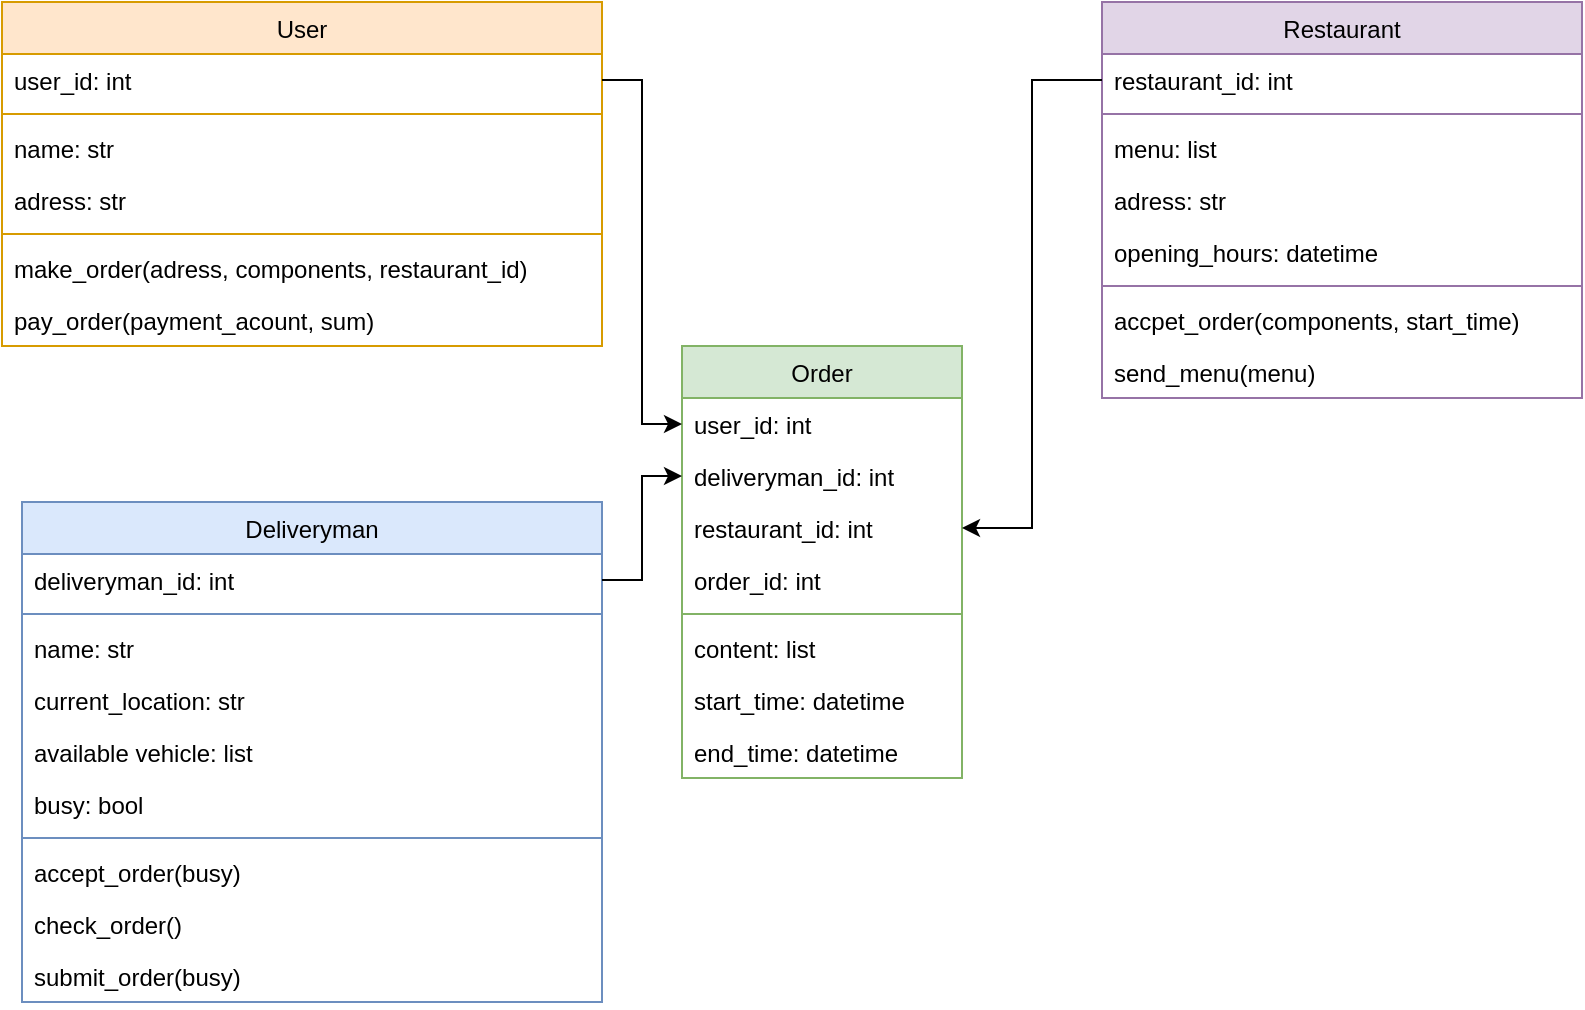 <mxfile version="20.5.1" type="device"><diagram id="D9Y7FbURIGR5STYpZV0J" name="Страница 1"><mxGraphModel dx="1120" dy="696" grid="1" gridSize="10" guides="1" tooltips="1" connect="1" arrows="1" fold="1" page="1" pageScale="1" pageWidth="827" pageHeight="1169" math="0" shadow="0"><root><mxCell id="0"/><mxCell id="1" parent="0"/><mxCell id="XzhJwsyab81Y6vtFlgfT-13" value="User" style="swimlane;fontStyle=0;childLayout=stackLayout;horizontal=1;startSize=26;fillColor=#ffe6cc;horizontalStack=0;resizeParent=1;resizeParentMax=0;resizeLast=0;collapsible=1;marginBottom=0;strokeColor=#d79b00;" vertex="1" parent="1"><mxGeometry x="20" y="78" width="300" height="172" as="geometry"/></mxCell><mxCell id="XzhJwsyab81Y6vtFlgfT-14" value="user_id: int" style="text;strokeColor=none;fillColor=none;align=left;verticalAlign=top;spacingLeft=4;spacingRight=4;overflow=hidden;rotatable=0;points=[[0,0.5],[1,0.5]];portConstraint=eastwest;" vertex="1" parent="XzhJwsyab81Y6vtFlgfT-13"><mxGeometry y="26" width="300" height="26" as="geometry"/></mxCell><mxCell id="XzhJwsyab81Y6vtFlgfT-67" value="" style="line;strokeWidth=1;fillColor=none;align=left;verticalAlign=middle;spacingTop=-1;spacingLeft=3;spacingRight=3;rotatable=0;labelPosition=right;points=[];portConstraint=eastwest;strokeColor=inherit;" vertex="1" parent="XzhJwsyab81Y6vtFlgfT-13"><mxGeometry y="52" width="300" height="8" as="geometry"/></mxCell><mxCell id="XzhJwsyab81Y6vtFlgfT-15" value="name: str" style="text;strokeColor=none;fillColor=none;align=left;verticalAlign=top;spacingLeft=4;spacingRight=4;overflow=hidden;rotatable=0;points=[[0,0.5],[1,0.5]];portConstraint=eastwest;" vertex="1" parent="XzhJwsyab81Y6vtFlgfT-13"><mxGeometry y="60" width="300" height="26" as="geometry"/></mxCell><mxCell id="XzhJwsyab81Y6vtFlgfT-16" value="adress: str" style="text;strokeColor=none;fillColor=none;align=left;verticalAlign=top;spacingLeft=4;spacingRight=4;overflow=hidden;rotatable=0;points=[[0,0.5],[1,0.5]];portConstraint=eastwest;" vertex="1" parent="XzhJwsyab81Y6vtFlgfT-13"><mxGeometry y="86" width="300" height="26" as="geometry"/></mxCell><mxCell id="XzhJwsyab81Y6vtFlgfT-71" value="" style="line;strokeWidth=1;fillColor=none;align=left;verticalAlign=middle;spacingTop=-1;spacingLeft=3;spacingRight=3;rotatable=0;labelPosition=right;points=[];portConstraint=eastwest;strokeColor=inherit;" vertex="1" parent="XzhJwsyab81Y6vtFlgfT-13"><mxGeometry y="112" width="300" height="8" as="geometry"/></mxCell><mxCell id="XzhJwsyab81Y6vtFlgfT-72" value="make_order(adress, components, restaurant_id)" style="text;strokeColor=none;fillColor=none;align=left;verticalAlign=top;spacingLeft=4;spacingRight=4;overflow=hidden;rotatable=0;points=[[0,0.5],[1,0.5]];portConstraint=eastwest;" vertex="1" parent="XzhJwsyab81Y6vtFlgfT-13"><mxGeometry y="120" width="300" height="26" as="geometry"/></mxCell><mxCell id="XzhJwsyab81Y6vtFlgfT-73" value="pay_order(payment_acount, sum)" style="text;strokeColor=none;fillColor=none;align=left;verticalAlign=top;spacingLeft=4;spacingRight=4;overflow=hidden;rotatable=0;points=[[0,0.5],[1,0.5]];portConstraint=eastwest;" vertex="1" parent="XzhJwsyab81Y6vtFlgfT-13"><mxGeometry y="146" width="300" height="26" as="geometry"/></mxCell><mxCell id="XzhJwsyab81Y6vtFlgfT-19" value="Deliveryman" style="swimlane;fontStyle=0;childLayout=stackLayout;horizontal=1;startSize=26;fillColor=#dae8fc;horizontalStack=0;resizeParent=1;resizeParentMax=0;resizeLast=0;collapsible=1;marginBottom=0;strokeColor=#6c8ebf;" vertex="1" parent="1"><mxGeometry x="30" y="328" width="290" height="250" as="geometry"/></mxCell><mxCell id="XzhJwsyab81Y6vtFlgfT-20" value="deliveryman_id: int" style="text;strokeColor=none;fillColor=none;align=left;verticalAlign=top;spacingLeft=4;spacingRight=4;overflow=hidden;rotatable=0;points=[[0,0.5],[1,0.5]];portConstraint=eastwest;" vertex="1" parent="XzhJwsyab81Y6vtFlgfT-19"><mxGeometry y="26" width="290" height="26" as="geometry"/></mxCell><mxCell id="XzhJwsyab81Y6vtFlgfT-70" value="" style="line;strokeWidth=1;fillColor=none;align=left;verticalAlign=middle;spacingTop=-1;spacingLeft=3;spacingRight=3;rotatable=0;labelPosition=right;points=[];portConstraint=eastwest;strokeColor=inherit;" vertex="1" parent="XzhJwsyab81Y6vtFlgfT-19"><mxGeometry y="52" width="290" height="8" as="geometry"/></mxCell><mxCell id="XzhJwsyab81Y6vtFlgfT-21" value="name: str" style="text;strokeColor=none;fillColor=none;align=left;verticalAlign=top;spacingLeft=4;spacingRight=4;overflow=hidden;rotatable=0;points=[[0,0.5],[1,0.5]];portConstraint=eastwest;" vertex="1" parent="XzhJwsyab81Y6vtFlgfT-19"><mxGeometry y="60" width="290" height="26" as="geometry"/></mxCell><mxCell id="XzhJwsyab81Y6vtFlgfT-36" value="current_location: str" style="text;strokeColor=none;fillColor=none;align=left;verticalAlign=top;spacingLeft=4;spacingRight=4;overflow=hidden;rotatable=0;points=[[0,0.5],[1,0.5]];portConstraint=eastwest;" vertex="1" parent="XzhJwsyab81Y6vtFlgfT-19"><mxGeometry y="86" width="290" height="26" as="geometry"/></mxCell><mxCell id="XzhJwsyab81Y6vtFlgfT-37" value="available vehicle: list" style="text;strokeColor=none;fillColor=none;align=left;verticalAlign=top;spacingLeft=4;spacingRight=4;overflow=hidden;rotatable=0;points=[[0,0.5],[1,0.5]];portConstraint=eastwest;" vertex="1" parent="XzhJwsyab81Y6vtFlgfT-19"><mxGeometry y="112" width="290" height="26" as="geometry"/></mxCell><mxCell id="XzhJwsyab81Y6vtFlgfT-77" value="busy: bool" style="text;strokeColor=none;fillColor=none;align=left;verticalAlign=top;spacingLeft=4;spacingRight=4;overflow=hidden;rotatable=0;points=[[0,0.5],[1,0.5]];portConstraint=eastwest;" vertex="1" parent="XzhJwsyab81Y6vtFlgfT-19"><mxGeometry y="138" width="290" height="26" as="geometry"/></mxCell><mxCell id="XzhJwsyab81Y6vtFlgfT-79" value="" style="line;strokeWidth=1;fillColor=none;align=left;verticalAlign=middle;spacingTop=-1;spacingLeft=3;spacingRight=3;rotatable=0;labelPosition=right;points=[];portConstraint=eastwest;strokeColor=inherit;" vertex="1" parent="XzhJwsyab81Y6vtFlgfT-19"><mxGeometry y="164" width="290" height="8" as="geometry"/></mxCell><mxCell id="XzhJwsyab81Y6vtFlgfT-80" value="accept_order(busy)" style="text;strokeColor=none;fillColor=none;align=left;verticalAlign=top;spacingLeft=4;spacingRight=4;overflow=hidden;rotatable=0;points=[[0,0.5],[1,0.5]];portConstraint=eastwest;" vertex="1" parent="XzhJwsyab81Y6vtFlgfT-19"><mxGeometry y="172" width="290" height="26" as="geometry"/></mxCell><mxCell id="XzhJwsyab81Y6vtFlgfT-86" value="check_order()" style="text;strokeColor=none;fillColor=none;align=left;verticalAlign=top;spacingLeft=4;spacingRight=4;overflow=hidden;rotatable=0;points=[[0,0.5],[1,0.5]];portConstraint=eastwest;" vertex="1" parent="XzhJwsyab81Y6vtFlgfT-19"><mxGeometry y="198" width="290" height="26" as="geometry"/></mxCell><mxCell id="XzhJwsyab81Y6vtFlgfT-89" value="submit_order(busy)" style="text;strokeColor=none;fillColor=none;align=left;verticalAlign=top;spacingLeft=4;spacingRight=4;overflow=hidden;rotatable=0;points=[[0,0.5],[1,0.5]];portConstraint=eastwest;" vertex="1" parent="XzhJwsyab81Y6vtFlgfT-19"><mxGeometry y="224" width="290" height="26" as="geometry"/></mxCell><mxCell id="XzhJwsyab81Y6vtFlgfT-24" value="Order" style="swimlane;fontStyle=0;childLayout=stackLayout;horizontal=1;startSize=26;fillColor=#d5e8d4;horizontalStack=0;resizeParent=1;resizeParentMax=0;resizeLast=0;collapsible=1;marginBottom=0;strokeColor=#82b366;" vertex="1" parent="1"><mxGeometry x="360" y="250" width="140" height="216" as="geometry"/></mxCell><mxCell id="XzhJwsyab81Y6vtFlgfT-25" value="user_id: int" style="text;strokeColor=none;fillColor=none;align=left;verticalAlign=top;spacingLeft=4;spacingRight=4;overflow=hidden;rotatable=0;points=[[0,0.5],[1,0.5]];portConstraint=eastwest;" vertex="1" parent="XzhJwsyab81Y6vtFlgfT-24"><mxGeometry y="26" width="140" height="26" as="geometry"/></mxCell><mxCell id="XzhJwsyab81Y6vtFlgfT-26" value="deliveryman_id: int" style="text;strokeColor=none;fillColor=none;align=left;verticalAlign=top;spacingLeft=4;spacingRight=4;overflow=hidden;rotatable=0;points=[[0,0.5],[1,0.5]];portConstraint=eastwest;" vertex="1" parent="XzhJwsyab81Y6vtFlgfT-24"><mxGeometry y="52" width="140" height="26" as="geometry"/></mxCell><mxCell id="XzhJwsyab81Y6vtFlgfT-39" value="restaurant_id: int" style="text;strokeColor=none;fillColor=none;align=left;verticalAlign=top;spacingLeft=4;spacingRight=4;overflow=hidden;rotatable=0;points=[[0,0.5],[1,0.5]];portConstraint=eastwest;" vertex="1" parent="XzhJwsyab81Y6vtFlgfT-24"><mxGeometry y="78" width="140" height="26" as="geometry"/></mxCell><mxCell id="XzhJwsyab81Y6vtFlgfT-27" value="order_id: int" style="text;strokeColor=none;fillColor=none;align=left;verticalAlign=top;spacingLeft=4;spacingRight=4;overflow=hidden;rotatable=0;points=[[0,0.5],[1,0.5]];portConstraint=eastwest;" vertex="1" parent="XzhJwsyab81Y6vtFlgfT-24"><mxGeometry y="104" width="140" height="26" as="geometry"/></mxCell><mxCell id="XzhJwsyab81Y6vtFlgfT-68" value="" style="line;strokeWidth=1;fillColor=none;align=left;verticalAlign=middle;spacingTop=-1;spacingLeft=3;spacingRight=3;rotatable=0;labelPosition=right;points=[];portConstraint=eastwest;strokeColor=inherit;" vertex="1" parent="XzhJwsyab81Y6vtFlgfT-24"><mxGeometry y="130" width="140" height="8" as="geometry"/></mxCell><mxCell id="XzhJwsyab81Y6vtFlgfT-28" value="content: list" style="text;strokeColor=none;fillColor=none;align=left;verticalAlign=top;spacingLeft=4;spacingRight=4;overflow=hidden;rotatable=0;points=[[0,0.5],[1,0.5]];portConstraint=eastwest;" vertex="1" parent="XzhJwsyab81Y6vtFlgfT-24"><mxGeometry y="138" width="140" height="26" as="geometry"/></mxCell><mxCell id="XzhJwsyab81Y6vtFlgfT-46" value="start_time: datetime" style="text;strokeColor=none;fillColor=none;align=left;verticalAlign=top;spacingLeft=4;spacingRight=4;overflow=hidden;rotatable=0;points=[[0,0.5],[1,0.5]];portConstraint=eastwest;" vertex="1" parent="XzhJwsyab81Y6vtFlgfT-24"><mxGeometry y="164" width="140" height="26" as="geometry"/></mxCell><mxCell id="XzhJwsyab81Y6vtFlgfT-47" value="end_time: datetime" style="text;strokeColor=none;fillColor=none;align=left;verticalAlign=top;spacingLeft=4;spacingRight=4;overflow=hidden;rotatable=0;points=[[0,0.5],[1,0.5]];portConstraint=eastwest;" vertex="1" parent="XzhJwsyab81Y6vtFlgfT-24"><mxGeometry y="190" width="140" height="26" as="geometry"/></mxCell><mxCell id="XzhJwsyab81Y6vtFlgfT-40" value="Restaurant" style="swimlane;fontStyle=0;childLayout=stackLayout;horizontal=1;startSize=26;fillColor=#e1d5e7;horizontalStack=0;resizeParent=1;resizeParentMax=0;resizeLast=0;collapsible=1;marginBottom=0;strokeColor=#9673a6;" vertex="1" parent="1"><mxGeometry x="570" y="78" width="240" height="198" as="geometry"/></mxCell><mxCell id="XzhJwsyab81Y6vtFlgfT-41" value="restaurant_id: int" style="text;strokeColor=none;fillColor=none;align=left;verticalAlign=top;spacingLeft=4;spacingRight=4;overflow=hidden;rotatable=0;points=[[0,0.5],[1,0.5]];portConstraint=eastwest;" vertex="1" parent="XzhJwsyab81Y6vtFlgfT-40"><mxGeometry y="26" width="240" height="26" as="geometry"/></mxCell><mxCell id="XzhJwsyab81Y6vtFlgfT-69" value="" style="line;strokeWidth=1;fillColor=none;align=left;verticalAlign=middle;spacingTop=-1;spacingLeft=3;spacingRight=3;rotatable=0;labelPosition=right;points=[];portConstraint=eastwest;strokeColor=inherit;" vertex="1" parent="XzhJwsyab81Y6vtFlgfT-40"><mxGeometry y="52" width="240" height="8" as="geometry"/></mxCell><mxCell id="XzhJwsyab81Y6vtFlgfT-42" value="menu: list" style="text;strokeColor=none;fillColor=none;align=left;verticalAlign=top;spacingLeft=4;spacingRight=4;overflow=hidden;rotatable=0;points=[[0,0.5],[1,0.5]];portConstraint=eastwest;" vertex="1" parent="XzhJwsyab81Y6vtFlgfT-40"><mxGeometry y="60" width="240" height="26" as="geometry"/></mxCell><mxCell id="XzhJwsyab81Y6vtFlgfT-43" value="adress: str" style="text;strokeColor=none;fillColor=none;align=left;verticalAlign=top;spacingLeft=4;spacingRight=4;overflow=hidden;rotatable=0;points=[[0,0.5],[1,0.5]];portConstraint=eastwest;" vertex="1" parent="XzhJwsyab81Y6vtFlgfT-40"><mxGeometry y="86" width="240" height="26" as="geometry"/></mxCell><mxCell id="XzhJwsyab81Y6vtFlgfT-48" value="opening_hours: datetime" style="text;strokeColor=none;fillColor=none;align=left;verticalAlign=top;spacingLeft=4;spacingRight=4;overflow=hidden;rotatable=0;points=[[0,0.5],[1,0.5]];portConstraint=eastwest;" vertex="1" parent="XzhJwsyab81Y6vtFlgfT-40"><mxGeometry y="112" width="240" height="26" as="geometry"/></mxCell><mxCell id="XzhJwsyab81Y6vtFlgfT-82" value="" style="line;strokeWidth=1;fillColor=none;align=left;verticalAlign=middle;spacingTop=-1;spacingLeft=3;spacingRight=3;rotatable=0;labelPosition=right;points=[];portConstraint=eastwest;strokeColor=inherit;" vertex="1" parent="XzhJwsyab81Y6vtFlgfT-40"><mxGeometry y="138" width="240" height="8" as="geometry"/></mxCell><mxCell id="XzhJwsyab81Y6vtFlgfT-83" value="accpet_order(components, start_time)" style="text;strokeColor=none;fillColor=none;align=left;verticalAlign=top;spacingLeft=4;spacingRight=4;overflow=hidden;rotatable=0;points=[[0,0.5],[1,0.5]];portConstraint=eastwest;" vertex="1" parent="XzhJwsyab81Y6vtFlgfT-40"><mxGeometry y="146" width="240" height="26" as="geometry"/></mxCell><mxCell id="XzhJwsyab81Y6vtFlgfT-85" value="send_menu(menu)" style="text;strokeColor=none;fillColor=none;align=left;verticalAlign=top;spacingLeft=4;spacingRight=4;overflow=hidden;rotatable=0;points=[[0,0.5],[1,0.5]];portConstraint=eastwest;" vertex="1" parent="XzhJwsyab81Y6vtFlgfT-40"><mxGeometry y="172" width="240" height="26" as="geometry"/></mxCell><mxCell id="XzhJwsyab81Y6vtFlgfT-56" style="edgeStyle=orthogonalEdgeStyle;rounded=0;jumpStyle=arc;orthogonalLoop=1;jettySize=auto;html=1;exitX=1;exitY=0.5;exitDx=0;exitDy=0;entryX=0;entryY=0.5;entryDx=0;entryDy=0;" edge="1" parent="1" source="XzhJwsyab81Y6vtFlgfT-14" target="XzhJwsyab81Y6vtFlgfT-25"><mxGeometry relative="1" as="geometry"/></mxCell><mxCell id="XzhJwsyab81Y6vtFlgfT-58" style="edgeStyle=orthogonalEdgeStyle;rounded=0;jumpStyle=arc;orthogonalLoop=1;jettySize=auto;html=1;exitX=0;exitY=0.5;exitDx=0;exitDy=0;entryX=1;entryY=0.5;entryDx=0;entryDy=0;" edge="1" parent="1" source="XzhJwsyab81Y6vtFlgfT-41" target="XzhJwsyab81Y6vtFlgfT-39"><mxGeometry relative="1" as="geometry"/></mxCell><mxCell id="XzhJwsyab81Y6vtFlgfT-90" style="edgeStyle=orthogonalEdgeStyle;rounded=0;jumpStyle=arc;orthogonalLoop=1;jettySize=auto;html=1;exitX=1;exitY=0.5;exitDx=0;exitDy=0;" edge="1" parent="1" source="XzhJwsyab81Y6vtFlgfT-20" target="XzhJwsyab81Y6vtFlgfT-26"><mxGeometry relative="1" as="geometry"/></mxCell></root></mxGraphModel></diagram></mxfile>

